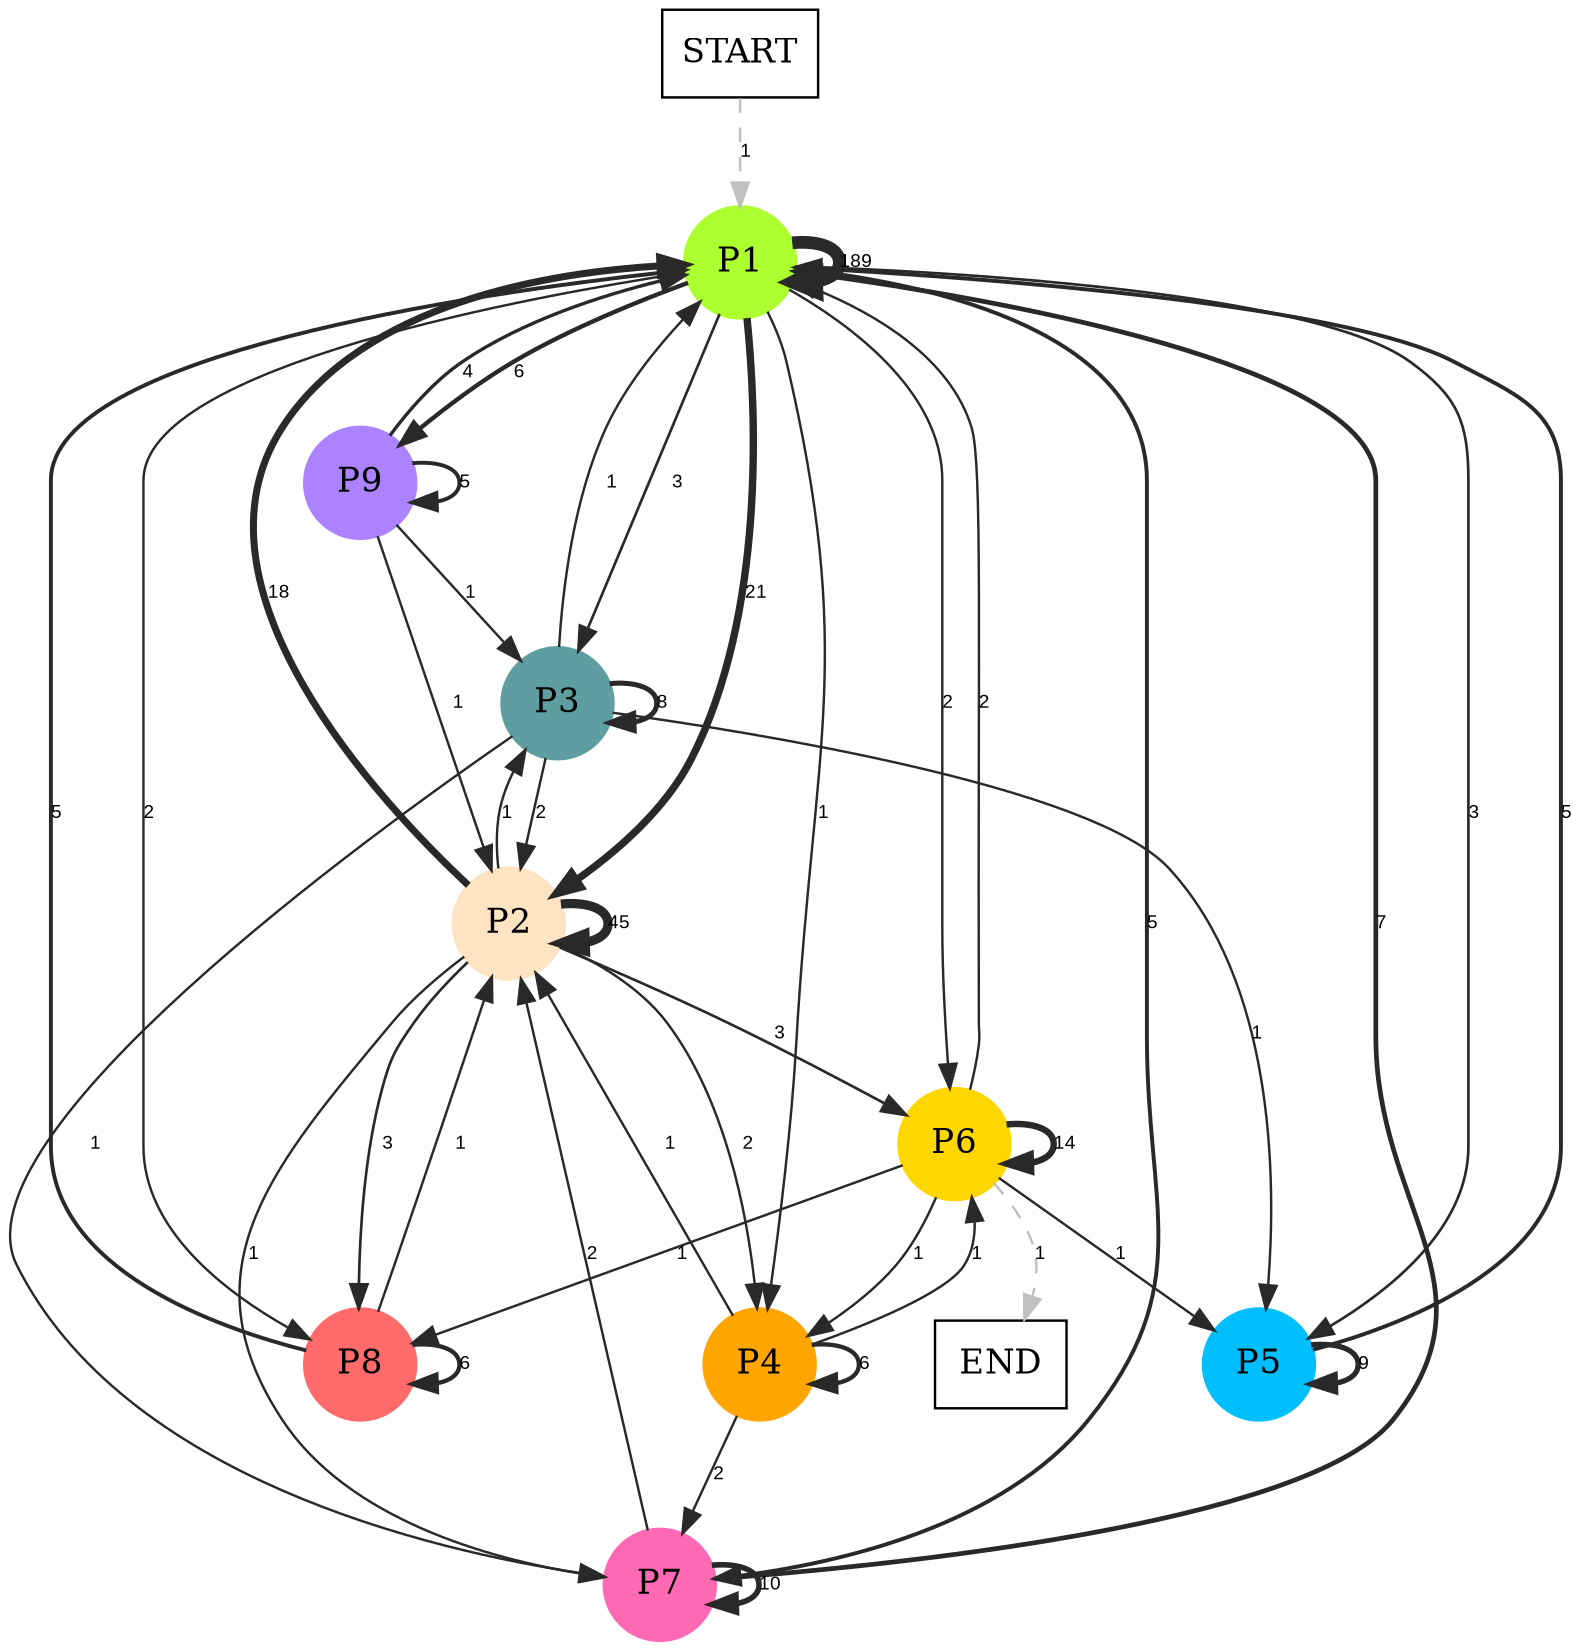 digraph graphname {
	dpi = 150
	size="16,11!";
	margin = 0;
"P1" [shape=circle, color=greenyellow, style=filled]"P9" [shape=circle, color=mediumpurple1, style=filled]"P2" [shape=circle, color=bisque, style=filled]"P8" [shape=circle, color=indianred1, style=filled]"P3" [shape=circle, color=cadetblue, style=filled]"P7" [shape=circle, color=hotpink, style=filled]"P4" [shape=circle, color=orange, style=filled]"P5" [shape=circle, color=deepskyblue, style=filled]"P6" [shape=circle, color=gold, style=filled]"START" [shape=box, fillcolor=white, style=filled, color=black]"END" [shape=box, fillcolor=white, style=filled, color=black]"P1" -> "P1" [ color=grey16 penwidth = "5.241747015059643"label ="189" labelfloat=false fontname="Arial" fontsize=8]
"P1" -> "P9" [ color=grey16 penwidth = "1.791759469228055"label ="6" labelfloat=false fontname="Arial" fontsize=8]
"P1" -> "P2" [ color=grey16 penwidth = "3.044522437723423"label ="21" labelfloat=false fontname="Arial" fontsize=8]
"P1" -> "P8" [ color=grey16 penwidth = "1"label ="2" labelfloat=false fontname="Arial" fontsize=8]
"P1" -> "P3" [ color=grey16 penwidth = "1.0986122886681098"label ="3" labelfloat=false fontname="Arial" fontsize=8]
"P1" -> "P7" [ color=grey16 penwidth = "1.6094379124341003"label ="5" labelfloat=false fontname="Arial" fontsize=8]
"P1" -> "P4" [ color=grey16 penwidth = "1"label ="1" labelfloat=false fontname="Arial" fontsize=8]
"P1" -> "P5" [ color=grey16 penwidth = "1.0986122886681098"label ="3" labelfloat=false fontname="Arial" fontsize=8]
"P1" -> "P6" [ color=grey16 penwidth = "1"label ="2" labelfloat=false fontname="Arial" fontsize=8]
"P9" -> "P1" [ color=grey16 penwidth = "1.3862943611198906"label ="4" labelfloat=false fontname="Arial" fontsize=8]
"P9" -> "P9" [ color=grey16 penwidth = "1.6094379124341003"label ="5" labelfloat=false fontname="Arial" fontsize=8]
"P9" -> "P2" [ color=grey16 penwidth = "1"label ="1" labelfloat=false fontname="Arial" fontsize=8]
"P9" -> "P3" [ color=grey16 penwidth = "1"label ="1" labelfloat=false fontname="Arial" fontsize=8]
"P2" -> "P1" [ color=grey16 penwidth = "2.8903717578961645"label ="18" labelfloat=false fontname="Arial" fontsize=8]
"P2" -> "P2" [ color=grey16 penwidth = "3.8066624897703196"label ="45" labelfloat=false fontname="Arial" fontsize=8]
"P2" -> "P8" [ color=grey16 penwidth = "1.0986122886681098"label ="3" labelfloat=false fontname="Arial" fontsize=8]
"P2" -> "P3" [ color=grey16 penwidth = "1"label ="1" labelfloat=false fontname="Arial" fontsize=8]
"P2" -> "P7" [ color=grey16 penwidth = "1"label ="1" labelfloat=false fontname="Arial" fontsize=8]
"P2" -> "P4" [ color=grey16 penwidth = "1"label ="2" labelfloat=false fontname="Arial" fontsize=8]
"P2" -> "P6" [ color=grey16 penwidth = "1.0986122886681098"label ="3" labelfloat=false fontname="Arial" fontsize=8]
"P8" -> "P1" [ color=grey16 penwidth = "1.6094379124341003"label ="5" labelfloat=false fontname="Arial" fontsize=8]
"P8" -> "P2" [ color=grey16 penwidth = "1"label ="1" labelfloat=false fontname="Arial" fontsize=8]
"P8" -> "P8" [ color=grey16 penwidth = "1.791759469228055"label ="6" labelfloat=false fontname="Arial" fontsize=8]
"P3" -> "P1" [ color=grey16 penwidth = "1"label ="1" labelfloat=false fontname="Arial" fontsize=8]
"P3" -> "P2" [ color=grey16 penwidth = "1"label ="2" labelfloat=false fontname="Arial" fontsize=8]
"P3" -> "P3" [ color=grey16 penwidth = "2.0794415416798357"label ="8" labelfloat=false fontname="Arial" fontsize=8]
"P3" -> "P7" [ color=grey16 penwidth = "1"label ="1" labelfloat=false fontname="Arial" fontsize=8]
"P3" -> "P5" [ color=grey16 penwidth = "1"label ="1" labelfloat=false fontname="Arial" fontsize=8]
"P7" -> "P1" [ color=grey16 penwidth = "1.9459101490553132"label ="7" labelfloat=false fontname="Arial" fontsize=8]
"P7" -> "P2" [ color=grey16 penwidth = "1"label ="2" labelfloat=false fontname="Arial" fontsize=8]
"P7" -> "P7" [ color=grey16 penwidth = "2.302585092994046"label ="10" labelfloat=false fontname="Arial" fontsize=8]
"P4" -> "P2" [ color=grey16 penwidth = "1"label ="1" labelfloat=false fontname="Arial" fontsize=8]
"P4" -> "P7" [ color=grey16 penwidth = "1"label ="2" labelfloat=false fontname="Arial" fontsize=8]
"P4" -> "P4" [ color=grey16 penwidth = "1.791759469228055"label ="6" labelfloat=false fontname="Arial" fontsize=8]
"P4" -> "P6" [ color=grey16 penwidth = "1"label ="1" labelfloat=false fontname="Arial" fontsize=8]
"P5" -> "P1" [ color=grey16 penwidth = "1.6094379124341003"label ="5" labelfloat=false fontname="Arial" fontsize=8]
"P5" -> "P5" [ color=grey16 penwidth = "2.1972245773362196"label ="9" labelfloat=false fontname="Arial" fontsize=8]
"P6" -> "P1" [ color=grey16 penwidth = "1"label ="2" labelfloat=false fontname="Arial" fontsize=8]
"P6" -> "P8" [ color=grey16 penwidth = "1"label ="1" labelfloat=false fontname="Arial" fontsize=8]
"P6" -> "P4" [ color=grey16 penwidth = "1"label ="1" labelfloat=false fontname="Arial" fontsize=8]
"P6" -> "P5" [ color=grey16 penwidth = "1"label ="1" labelfloat=false fontname="Arial" fontsize=8]
"P6" -> "P6" [ color=grey16 penwidth = "2.6390573296152584"label ="14" labelfloat=false fontname="Arial" fontsize=8]
"P6" -> "END" [ style = dashed color=grey label ="1" labelfloat=false fontname="Arial" fontsize=8]
"START" -> "P1" [ style = dashed color=grey label ="1" labelfloat=false fontname="Arial" fontsize=8]
}